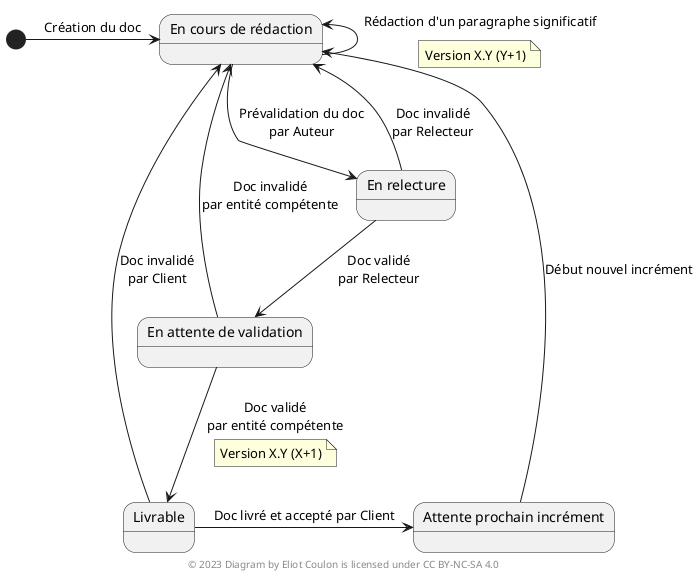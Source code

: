 @startuml
state Redaction as "En cours de rédaction"
state Relecture as "En relecture"
state Validation as "En attente de validation"
state Livrable as "Livrable"
state Attente as "Attente prochain incrément"
[*] -> Redaction : Création du doc
Redaction --> Relecture : Prévalidation du doc\npar Auteur
Redaction -up-> Redaction : Rédaction d'un paragraphe significatif
note on link
    Version X.Y (Y+1)
end note
Relecture --> Validation : Doc validé\npar Relecteur
Validation --> Livrable : Doc validé\npar entité compétente
note on link
    Version X.Y (X+1)
end note
Relecture --> Redaction : Doc invalidé\npar Relecteur
Validation --> Redaction : Doc invalidé\npar entité compétente
Livrable --> Redaction : Doc invalidé\npar Client
Livrable -> Attente : Doc livré et accepté par Client
Attente -left-> Redaction : Début nouvel incrément
center footer
© 2023 Diagram by Eliot Coulon is licensed under CC BY-NC-SA 4.0
end footer
@enduml